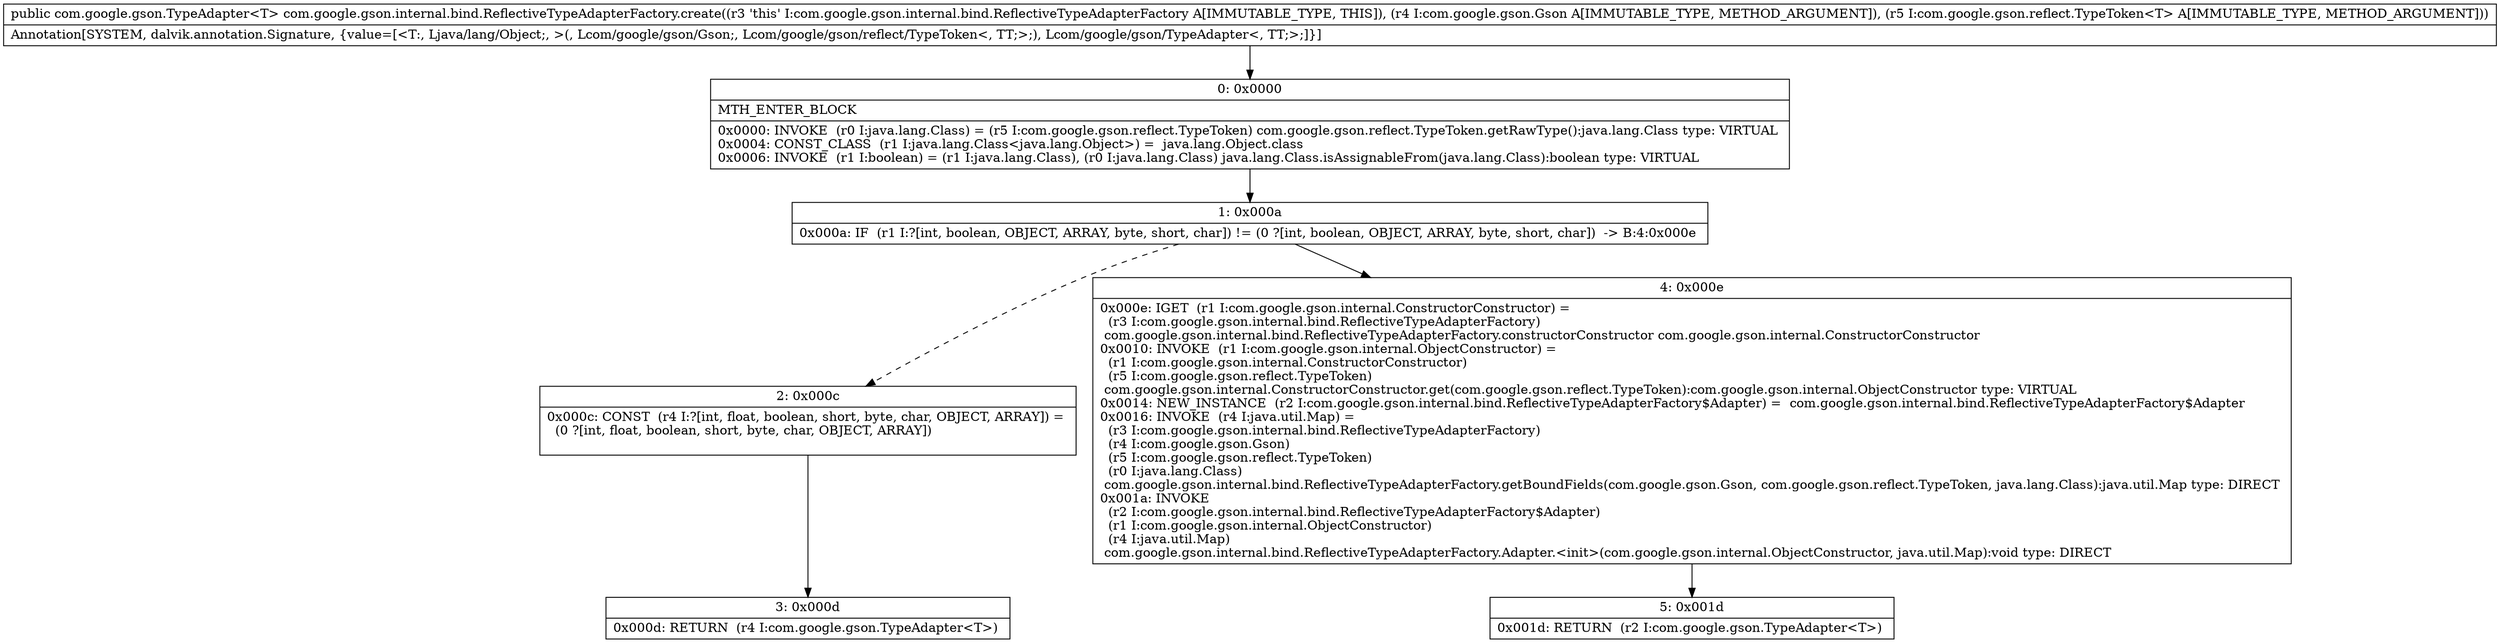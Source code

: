 digraph "CFG forcom.google.gson.internal.bind.ReflectiveTypeAdapterFactory.create(Lcom\/google\/gson\/Gson;Lcom\/google\/gson\/reflect\/TypeToken;)Lcom\/google\/gson\/TypeAdapter;" {
Node_0 [shape=record,label="{0\:\ 0x0000|MTH_ENTER_BLOCK\l|0x0000: INVOKE  (r0 I:java.lang.Class) = (r5 I:com.google.gson.reflect.TypeToken) com.google.gson.reflect.TypeToken.getRawType():java.lang.Class type: VIRTUAL \l0x0004: CONST_CLASS  (r1 I:java.lang.Class\<java.lang.Object\>) =  java.lang.Object.class \l0x0006: INVOKE  (r1 I:boolean) = (r1 I:java.lang.Class), (r0 I:java.lang.Class) java.lang.Class.isAssignableFrom(java.lang.Class):boolean type: VIRTUAL \l}"];
Node_1 [shape=record,label="{1\:\ 0x000a|0x000a: IF  (r1 I:?[int, boolean, OBJECT, ARRAY, byte, short, char]) != (0 ?[int, boolean, OBJECT, ARRAY, byte, short, char])  \-\> B:4:0x000e \l}"];
Node_2 [shape=record,label="{2\:\ 0x000c|0x000c: CONST  (r4 I:?[int, float, boolean, short, byte, char, OBJECT, ARRAY]) = \l  (0 ?[int, float, boolean, short, byte, char, OBJECT, ARRAY])\l \l}"];
Node_3 [shape=record,label="{3\:\ 0x000d|0x000d: RETURN  (r4 I:com.google.gson.TypeAdapter\<T\>) \l}"];
Node_4 [shape=record,label="{4\:\ 0x000e|0x000e: IGET  (r1 I:com.google.gson.internal.ConstructorConstructor) = \l  (r3 I:com.google.gson.internal.bind.ReflectiveTypeAdapterFactory)\l com.google.gson.internal.bind.ReflectiveTypeAdapterFactory.constructorConstructor com.google.gson.internal.ConstructorConstructor \l0x0010: INVOKE  (r1 I:com.google.gson.internal.ObjectConstructor) = \l  (r1 I:com.google.gson.internal.ConstructorConstructor)\l  (r5 I:com.google.gson.reflect.TypeToken)\l com.google.gson.internal.ConstructorConstructor.get(com.google.gson.reflect.TypeToken):com.google.gson.internal.ObjectConstructor type: VIRTUAL \l0x0014: NEW_INSTANCE  (r2 I:com.google.gson.internal.bind.ReflectiveTypeAdapterFactory$Adapter) =  com.google.gson.internal.bind.ReflectiveTypeAdapterFactory$Adapter \l0x0016: INVOKE  (r4 I:java.util.Map) = \l  (r3 I:com.google.gson.internal.bind.ReflectiveTypeAdapterFactory)\l  (r4 I:com.google.gson.Gson)\l  (r5 I:com.google.gson.reflect.TypeToken)\l  (r0 I:java.lang.Class)\l com.google.gson.internal.bind.ReflectiveTypeAdapterFactory.getBoundFields(com.google.gson.Gson, com.google.gson.reflect.TypeToken, java.lang.Class):java.util.Map type: DIRECT \l0x001a: INVOKE  \l  (r2 I:com.google.gson.internal.bind.ReflectiveTypeAdapterFactory$Adapter)\l  (r1 I:com.google.gson.internal.ObjectConstructor)\l  (r4 I:java.util.Map)\l com.google.gson.internal.bind.ReflectiveTypeAdapterFactory.Adapter.\<init\>(com.google.gson.internal.ObjectConstructor, java.util.Map):void type: DIRECT \l}"];
Node_5 [shape=record,label="{5\:\ 0x001d|0x001d: RETURN  (r2 I:com.google.gson.TypeAdapter\<T\>) \l}"];
MethodNode[shape=record,label="{public com.google.gson.TypeAdapter\<T\> com.google.gson.internal.bind.ReflectiveTypeAdapterFactory.create((r3 'this' I:com.google.gson.internal.bind.ReflectiveTypeAdapterFactory A[IMMUTABLE_TYPE, THIS]), (r4 I:com.google.gson.Gson A[IMMUTABLE_TYPE, METHOD_ARGUMENT]), (r5 I:com.google.gson.reflect.TypeToken\<T\> A[IMMUTABLE_TYPE, METHOD_ARGUMENT]))  | Annotation[SYSTEM, dalvik.annotation.Signature, \{value=[\<T:, Ljava\/lang\/Object;, \>(, Lcom\/google\/gson\/Gson;, Lcom\/google\/gson\/reflect\/TypeToken\<, TT;\>;), Lcom\/google\/gson\/TypeAdapter\<, TT;\>;]\}]\l}"];
MethodNode -> Node_0;
Node_0 -> Node_1;
Node_1 -> Node_2[style=dashed];
Node_1 -> Node_4;
Node_2 -> Node_3;
Node_4 -> Node_5;
}

